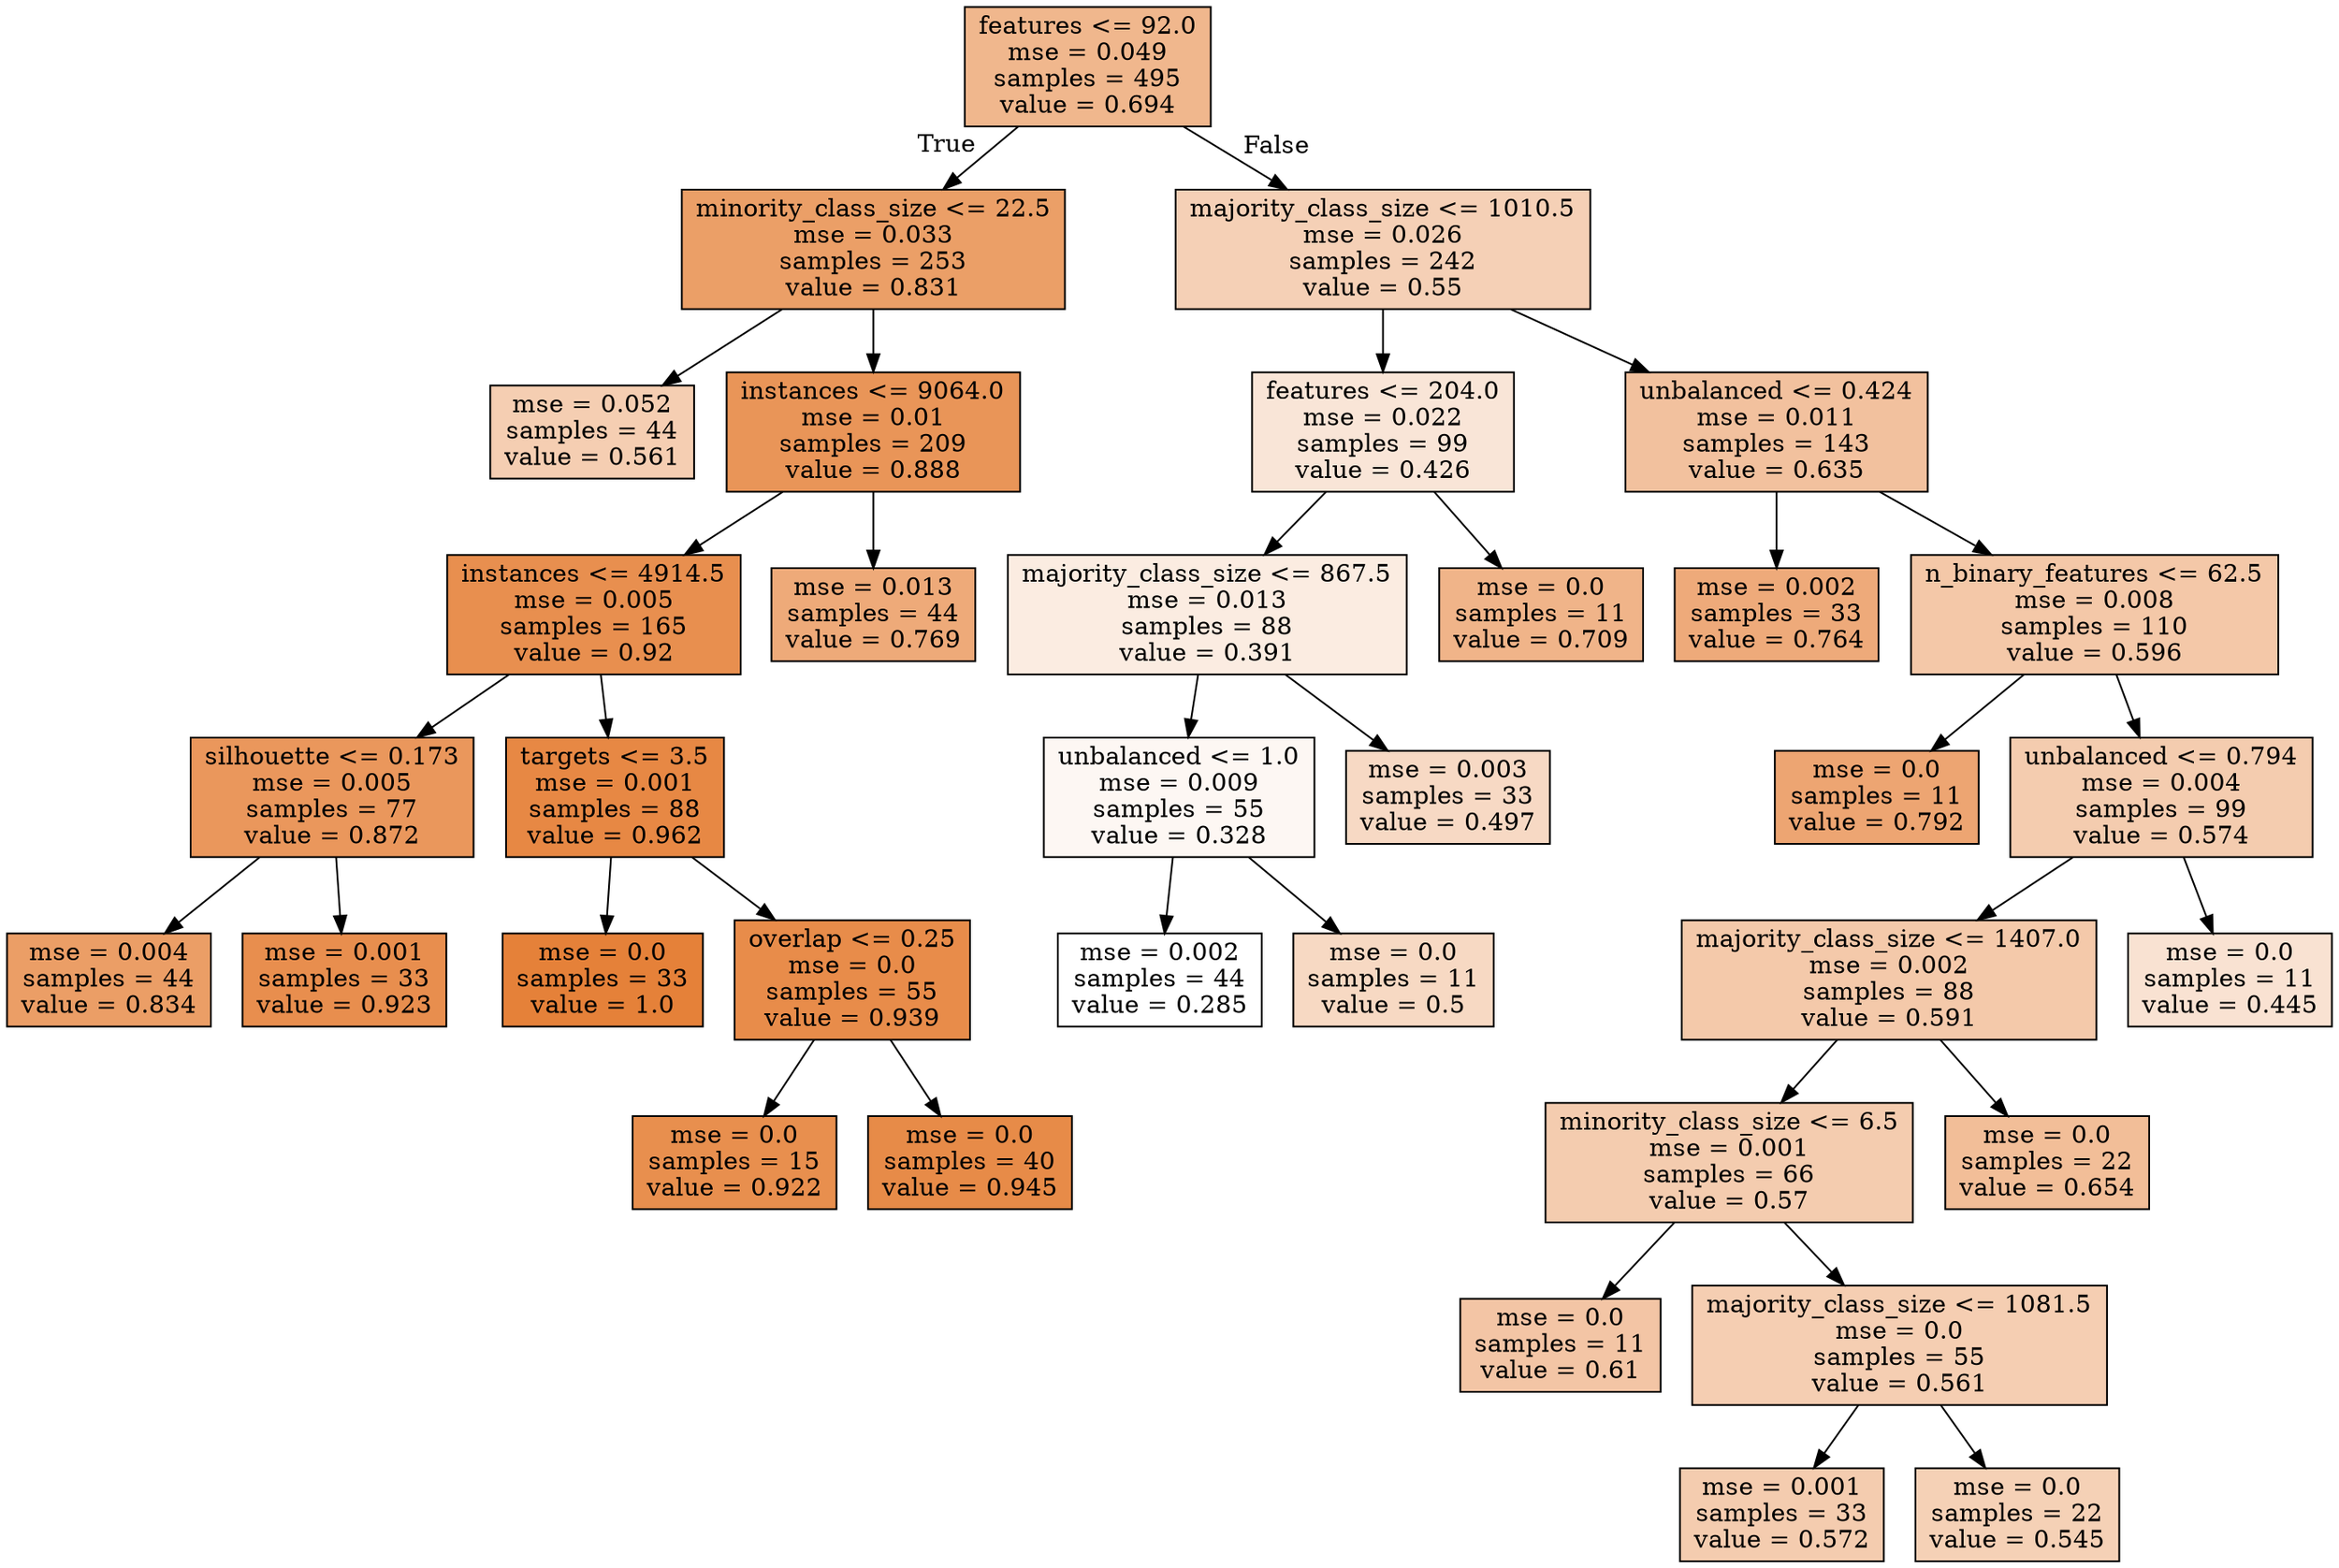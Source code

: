 digraph Tree {
node [shape=box, style="filled", color="black"] ;
0 [label="features <= 92.0\nmse = 0.049\nsamples = 495\nvalue = 0.694", fillcolor="#e5813992"] ;
1 [label="minority_class_size <= 22.5\nmse = 0.033\nsamples = 253\nvalue = 0.831", fillcolor="#e58139c3"] ;
0 -> 1 [labeldistance=2.5, labelangle=45, headlabel="True"] ;
2 [label="mse = 0.052\nsamples = 44\nvalue = 0.561", fillcolor="#e5813962"] ;
1 -> 2 ;
3 [label="instances <= 9064.0\nmse = 0.01\nsamples = 209\nvalue = 0.888", fillcolor="#e58139d7"] ;
1 -> 3 ;
4 [label="instances <= 4914.5\nmse = 0.005\nsamples = 165\nvalue = 0.92", fillcolor="#e58139e2"] ;
3 -> 4 ;
5 [label="silhouette <= 0.173\nmse = 0.005\nsamples = 77\nvalue = 0.872", fillcolor="#e58139d2"] ;
4 -> 5 ;
6 [label="mse = 0.004\nsamples = 44\nvalue = 0.834", fillcolor="#e58139c4"] ;
5 -> 6 ;
7 [label="mse = 0.001\nsamples = 33\nvalue = 0.923", fillcolor="#e58139e4"] ;
5 -> 7 ;
8 [label="targets <= 3.5\nmse = 0.001\nsamples = 88\nvalue = 0.962", fillcolor="#e58139f1"] ;
4 -> 8 ;
9 [label="mse = 0.0\nsamples = 33\nvalue = 1.0", fillcolor="#e58139ff"] ;
8 -> 9 ;
10 [label="overlap <= 0.25\nmse = 0.0\nsamples = 55\nvalue = 0.939", fillcolor="#e58139e9"] ;
8 -> 10 ;
11 [label="mse = 0.0\nsamples = 15\nvalue = 0.922", fillcolor="#e58139e3"] ;
10 -> 11 ;
12 [label="mse = 0.0\nsamples = 40\nvalue = 0.945", fillcolor="#e58139eb"] ;
10 -> 12 ;
13 [label="mse = 0.013\nsamples = 44\nvalue = 0.769", fillcolor="#e58139ac"] ;
3 -> 13 ;
14 [label="majority_class_size <= 1010.5\nmse = 0.026\nsamples = 242\nvalue = 0.55", fillcolor="#e581395e"] ;
0 -> 14 [labeldistance=2.5, labelangle=-45, headlabel="False"] ;
15 [label="features <= 204.0\nmse = 0.022\nsamples = 99\nvalue = 0.426", fillcolor="#e5813933"] ;
14 -> 15 ;
16 [label="majority_class_size <= 867.5\nmse = 0.013\nsamples = 88\nvalue = 0.391", fillcolor="#e5813926"] ;
15 -> 16 ;
17 [label="unbalanced <= 1.0\nmse = 0.009\nsamples = 55\nvalue = 0.328", fillcolor="#e581390f"] ;
16 -> 17 ;
18 [label="mse = 0.002\nsamples = 44\nvalue = 0.285", fillcolor="#e5813900"] ;
17 -> 18 ;
19 [label="mse = 0.0\nsamples = 11\nvalue = 0.5", fillcolor="#e581394d"] ;
17 -> 19 ;
20 [label="mse = 0.003\nsamples = 33\nvalue = 0.497", fillcolor="#e581394c"] ;
16 -> 20 ;
21 [label="mse = 0.0\nsamples = 11\nvalue = 0.709", fillcolor="#e5813997"] ;
15 -> 21 ;
22 [label="unbalanced <= 0.424\nmse = 0.011\nsamples = 143\nvalue = 0.635", fillcolor="#e581397d"] ;
14 -> 22 ;
23 [label="mse = 0.002\nsamples = 33\nvalue = 0.764", fillcolor="#e58139ab"] ;
22 -> 23 ;
24 [label="n_binary_features <= 62.5\nmse = 0.008\nsamples = 110\nvalue = 0.596", fillcolor="#e581396f"] ;
22 -> 24 ;
25 [label="mse = 0.0\nsamples = 11\nvalue = 0.792", fillcolor="#e58139b5"] ;
24 -> 25 ;
26 [label="unbalanced <= 0.794\nmse = 0.004\nsamples = 99\nvalue = 0.574", fillcolor="#e5813967"] ;
24 -> 26 ;
27 [label="majority_class_size <= 1407.0\nmse = 0.002\nsamples = 88\nvalue = 0.591", fillcolor="#e581396d"] ;
26 -> 27 ;
28 [label="minority_class_size <= 6.5\nmse = 0.001\nsamples = 66\nvalue = 0.57", fillcolor="#e5813966"] ;
27 -> 28 ;
29 [label="mse = 0.0\nsamples = 11\nvalue = 0.61", fillcolor="#e5813974"] ;
28 -> 29 ;
30 [label="majority_class_size <= 1081.5\nmse = 0.0\nsamples = 55\nvalue = 0.561", fillcolor="#e5813963"] ;
28 -> 30 ;
31 [label="mse = 0.001\nsamples = 33\nvalue = 0.572", fillcolor="#e5813966"] ;
30 -> 31 ;
32 [label="mse = 0.0\nsamples = 22\nvalue = 0.545", fillcolor="#e581395d"] ;
30 -> 32 ;
33 [label="mse = 0.0\nsamples = 22\nvalue = 0.654", fillcolor="#e5813984"] ;
27 -> 33 ;
34 [label="mse = 0.0\nsamples = 11\nvalue = 0.445", fillcolor="#e5813939"] ;
26 -> 34 ;
}